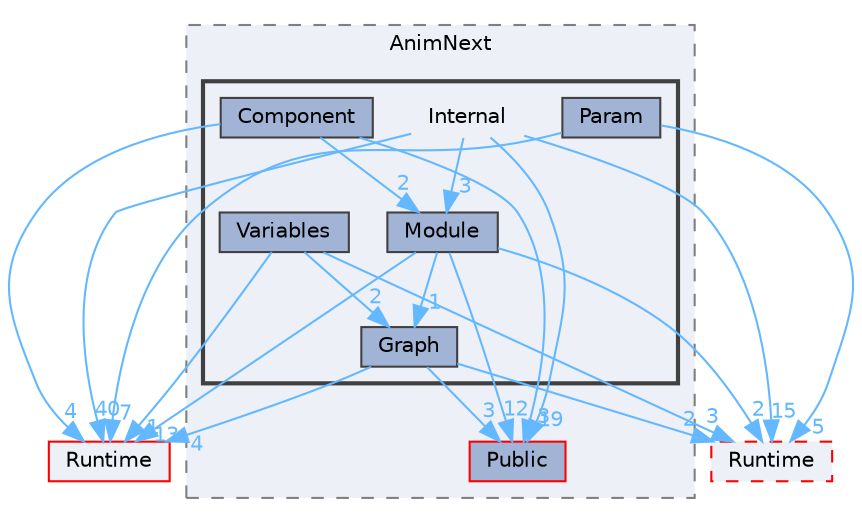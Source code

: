 digraph "Internal"
{
 // INTERACTIVE_SVG=YES
 // LATEX_PDF_SIZE
  bgcolor="transparent";
  edge [fontname=Helvetica,fontsize=10,labelfontname=Helvetica,labelfontsize=10];
  node [fontname=Helvetica,fontsize=10,shape=box,height=0.2,width=0.4];
  compound=true
  subgraph clusterdir_d5a7f320e501526d14f6821cbe39089c {
    graph [ bgcolor="#edf0f7", pencolor="grey50", label="AnimNext", fontname=Helvetica,fontsize=10 style="filled,dashed", URL="dir_d5a7f320e501526d14f6821cbe39089c.html",tooltip=""]
  dir_d648a13db9274bdc4841efe443a96b2c [label="Public", fillcolor="#a2b4d6", color="red", style="filled", URL="dir_d648a13db9274bdc4841efe443a96b2c.html",tooltip=""];
  subgraph clusterdir_9c75991b0a5180e64cb5410561cff2b4 {
    graph [ bgcolor="#edf0f7", pencolor="grey25", label="", fontname=Helvetica,fontsize=10 style="filled,bold", URL="dir_9c75991b0a5180e64cb5410561cff2b4.html",tooltip=""]
    dir_9c75991b0a5180e64cb5410561cff2b4 [shape=plaintext, label="Internal"];
  dir_2aa9bd26fcd8fb7e4ea6787f9e02bf5d [label="Component", fillcolor="#a2b4d6", color="grey25", style="filled", URL="dir_2aa9bd26fcd8fb7e4ea6787f9e02bf5d.html",tooltip=""];
  dir_b1a035754ec3525322c57ef123b3c49c [label="Graph", fillcolor="#a2b4d6", color="grey25", style="filled", URL="dir_b1a035754ec3525322c57ef123b3c49c.html",tooltip=""];
  dir_4504b3321722a6299356d2b652bdd3f3 [label="Module", fillcolor="#a2b4d6", color="grey25", style="filled", URL="dir_4504b3321722a6299356d2b652bdd3f3.html",tooltip=""];
  dir_47d443762e0af8e3171bd35972c10c42 [label="Param", fillcolor="#a2b4d6", color="grey25", style="filled", URL="dir_47d443762e0af8e3171bd35972c10c42.html",tooltip=""];
  dir_5d0c5cc1d84188d7b7c4ae8c5c49cfd4 [label="Variables", fillcolor="#a2b4d6", color="grey25", style="filled", URL="dir_5d0c5cc1d84188d7b7c4ae8c5c49cfd4.html",tooltip=""];
  }
  }
  dir_7536b172fbd480bfd146a1b1acd6856b [label="Runtime", fillcolor="#edf0f7", color="red", style="filled", URL="dir_7536b172fbd480bfd146a1b1acd6856b.html",tooltip=""];
  dir_a60e1ce30f7313164a0e11a69cddad56 [label="Runtime", fillcolor="#edf0f7", color="red", style="filled,dashed", URL="dir_a60e1ce30f7313164a0e11a69cddad56.html",tooltip=""];
  dir_9c75991b0a5180e64cb5410561cff2b4->dir_4504b3321722a6299356d2b652bdd3f3 [headlabel="3", labeldistance=1.5 headhref="dir_000508_000661.html" href="dir_000508_000661.html" color="steelblue1" fontcolor="steelblue1"];
  dir_9c75991b0a5180e64cb5410561cff2b4->dir_7536b172fbd480bfd146a1b1acd6856b [headlabel="40", labeldistance=1.5 headhref="dir_000508_000984.html" href="dir_000508_000984.html" color="steelblue1" fontcolor="steelblue1"];
  dir_9c75991b0a5180e64cb5410561cff2b4->dir_a60e1ce30f7313164a0e11a69cddad56 [headlabel="15", labeldistance=1.5 headhref="dir_000508_000983.html" href="dir_000508_000983.html" color="steelblue1" fontcolor="steelblue1"];
  dir_9c75991b0a5180e64cb5410561cff2b4->dir_d648a13db9274bdc4841efe443a96b2c [headlabel="19", labeldistance=1.5 headhref="dir_000508_000787.html" href="dir_000508_000787.html" color="steelblue1" fontcolor="steelblue1"];
  dir_2aa9bd26fcd8fb7e4ea6787f9e02bf5d->dir_4504b3321722a6299356d2b652bdd3f3 [headlabel="2", labeldistance=1.5 headhref="dir_000221_000661.html" href="dir_000221_000661.html" color="steelblue1" fontcolor="steelblue1"];
  dir_2aa9bd26fcd8fb7e4ea6787f9e02bf5d->dir_7536b172fbd480bfd146a1b1acd6856b [headlabel="4", labeldistance=1.5 headhref="dir_000221_000984.html" href="dir_000221_000984.html" color="steelblue1" fontcolor="steelblue1"];
  dir_2aa9bd26fcd8fb7e4ea6787f9e02bf5d->dir_d648a13db9274bdc4841efe443a96b2c [headlabel="3", labeldistance=1.5 headhref="dir_000221_000787.html" href="dir_000221_000787.html" color="steelblue1" fontcolor="steelblue1"];
  dir_b1a035754ec3525322c57ef123b3c49c->dir_7536b172fbd480bfd146a1b1acd6856b [headlabel="4", labeldistance=1.5 headhref="dir_000450_000984.html" href="dir_000450_000984.html" color="steelblue1" fontcolor="steelblue1"];
  dir_b1a035754ec3525322c57ef123b3c49c->dir_a60e1ce30f7313164a0e11a69cddad56 [headlabel="2", labeldistance=1.5 headhref="dir_000450_000983.html" href="dir_000450_000983.html" color="steelblue1" fontcolor="steelblue1"];
  dir_b1a035754ec3525322c57ef123b3c49c->dir_d648a13db9274bdc4841efe443a96b2c [headlabel="3", labeldistance=1.5 headhref="dir_000450_000787.html" href="dir_000450_000787.html" color="steelblue1" fontcolor="steelblue1"];
  dir_4504b3321722a6299356d2b652bdd3f3->dir_7536b172fbd480bfd146a1b1acd6856b [headlabel="13", labeldistance=1.5 headhref="dir_000661_000984.html" href="dir_000661_000984.html" color="steelblue1" fontcolor="steelblue1"];
  dir_4504b3321722a6299356d2b652bdd3f3->dir_a60e1ce30f7313164a0e11a69cddad56 [headlabel="2", labeldistance=1.5 headhref="dir_000661_000983.html" href="dir_000661_000983.html" color="steelblue1" fontcolor="steelblue1"];
  dir_4504b3321722a6299356d2b652bdd3f3->dir_b1a035754ec3525322c57ef123b3c49c [headlabel="1", labeldistance=1.5 headhref="dir_000661_000450.html" href="dir_000661_000450.html" color="steelblue1" fontcolor="steelblue1"];
  dir_4504b3321722a6299356d2b652bdd3f3->dir_d648a13db9274bdc4841efe443a96b2c [headlabel="12", labeldistance=1.5 headhref="dir_000661_000787.html" href="dir_000661_000787.html" color="steelblue1" fontcolor="steelblue1"];
  dir_47d443762e0af8e3171bd35972c10c42->dir_7536b172fbd480bfd146a1b1acd6856b [headlabel="7", labeldistance=1.5 headhref="dir_000716_000984.html" href="dir_000716_000984.html" color="steelblue1" fontcolor="steelblue1"];
  dir_47d443762e0af8e3171bd35972c10c42->dir_a60e1ce30f7313164a0e11a69cddad56 [headlabel="5", labeldistance=1.5 headhref="dir_000716_000983.html" href="dir_000716_000983.html" color="steelblue1" fontcolor="steelblue1"];
  dir_5d0c5cc1d84188d7b7c4ae8c5c49cfd4->dir_7536b172fbd480bfd146a1b1acd6856b [headlabel="1", labeldistance=1.5 headhref="dir_001241_000984.html" href="dir_001241_000984.html" color="steelblue1" fontcolor="steelblue1"];
  dir_5d0c5cc1d84188d7b7c4ae8c5c49cfd4->dir_a60e1ce30f7313164a0e11a69cddad56 [headlabel="3", labeldistance=1.5 headhref="dir_001241_000983.html" href="dir_001241_000983.html" color="steelblue1" fontcolor="steelblue1"];
  dir_5d0c5cc1d84188d7b7c4ae8c5c49cfd4->dir_b1a035754ec3525322c57ef123b3c49c [headlabel="2", labeldistance=1.5 headhref="dir_001241_000450.html" href="dir_001241_000450.html" color="steelblue1" fontcolor="steelblue1"];
}
